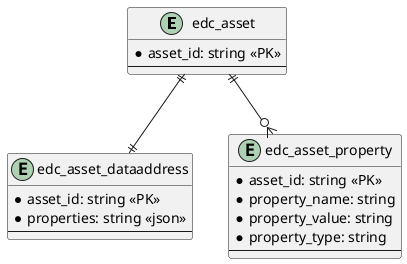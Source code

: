 @startuml
entity edc_asset {
  * asset_id: string <<PK>>
  --
}

entity edc_asset_dataaddress {
  * asset_id: string <<PK>>
  * properties: string <<json>>
  --
}

entity edc_asset_property {
  * asset_id: string <<PK>>
  * property_name: string
  * property_value: string
  * property_type: string
  --
}

edc_asset ||--|| edc_asset_dataaddress
edc_asset ||--o{ edc_asset_property
@enduml